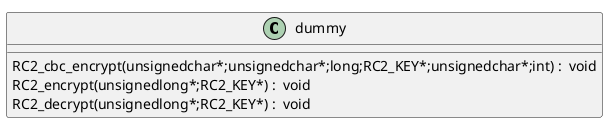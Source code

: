 @startuml
!pragma layout smetana
class dummy {
RC2_cbc_encrypt(unsignedchar*;unsignedchar*;long;RC2_KEY*;unsignedchar*;int) :  void  [[[./../../.././qc/crypto/rc2/rc2_cbc.c.html#74]]]
RC2_encrypt(unsignedlong*;RC2_KEY*) :  void  [[[./../../.././qc/crypto/rc2/rc2_cbc.c.html#149]]]
RC2_decrypt(unsignedlong*;RC2_KEY*) :  void  [[[./../../.././qc/crypto/rc2/rc2_cbc.c.html#195]]]
} 
@enduml
